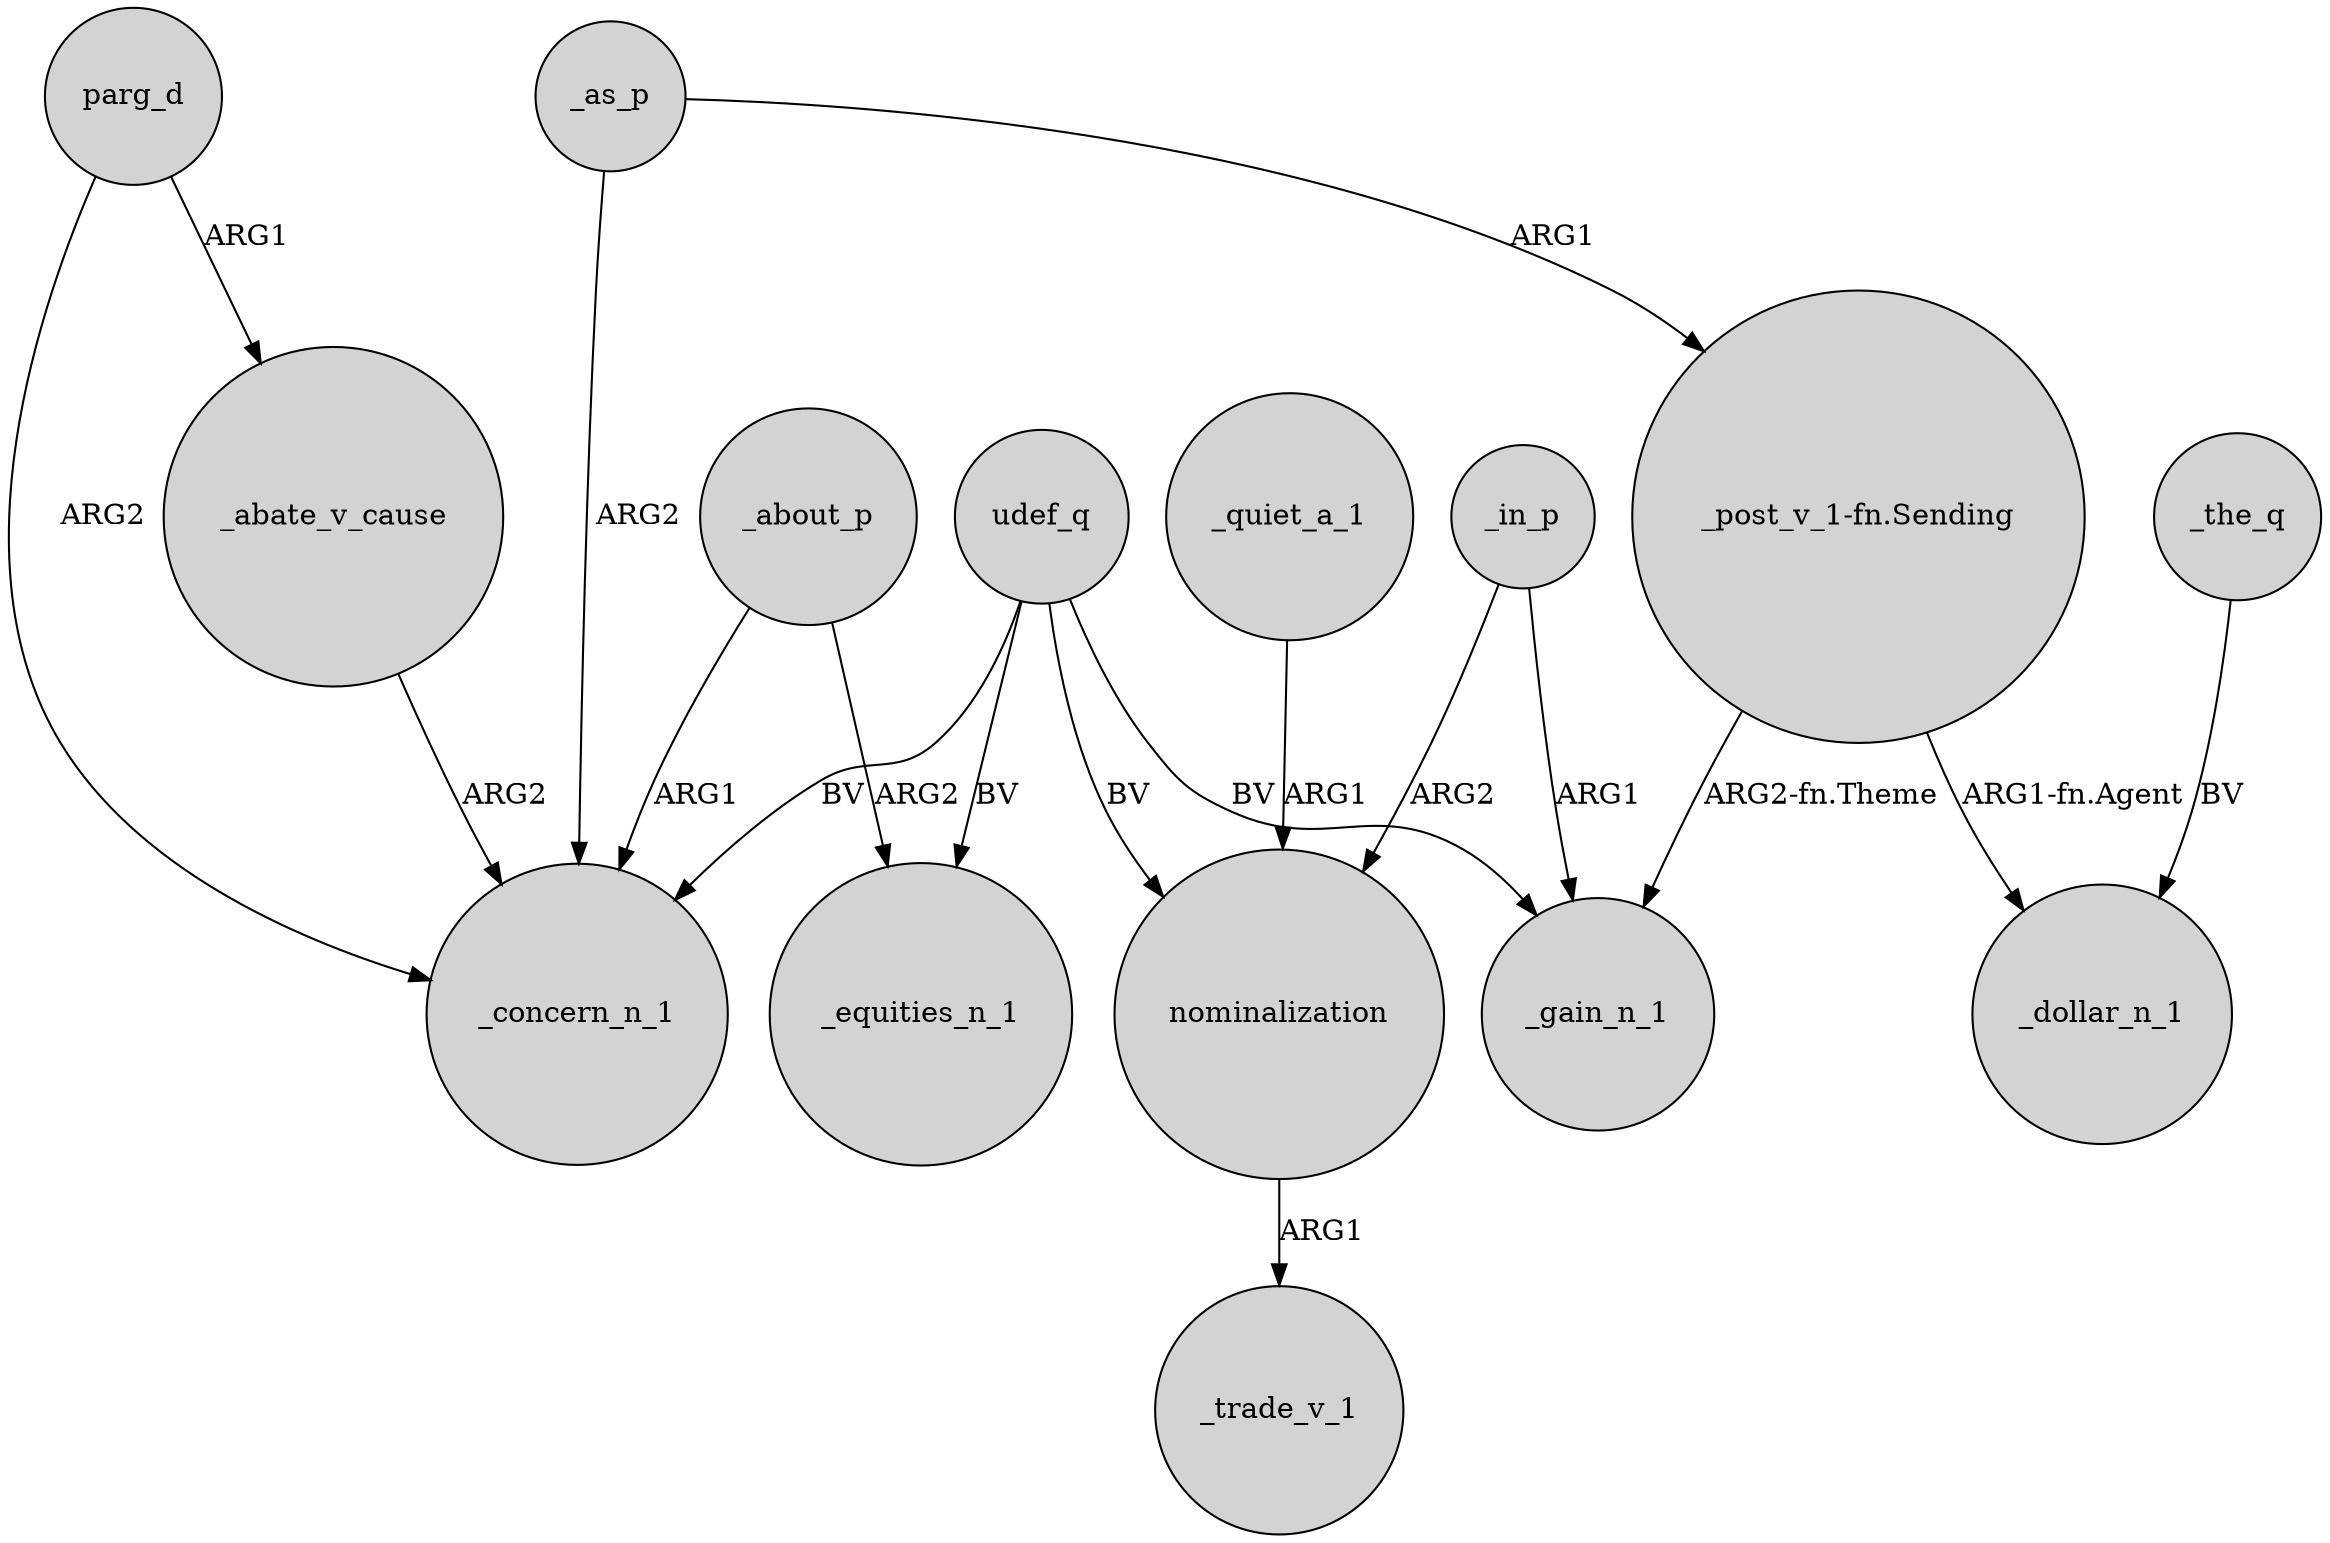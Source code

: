 digraph {
	node [shape=circle style=filled]
	udef_q -> _equities_n_1 [label=BV]
	_the_q -> _dollar_n_1 [label=BV]
	parg_d -> _concern_n_1 [label=ARG2]
	_quiet_a_1 -> nominalization [label=ARG1]
	"_post_v_1-fn.Sending" -> _gain_n_1 [label="ARG2-fn.Theme"]
	nominalization -> _trade_v_1 [label=ARG1]
	udef_q -> _concern_n_1 [label=BV]
	_in_p -> nominalization [label=ARG2]
	_about_p -> _concern_n_1 [label=ARG1]
	_about_p -> _equities_n_1 [label=ARG2]
	udef_q -> _gain_n_1 [label=BV]
	parg_d -> _abate_v_cause [label=ARG1]
	_abate_v_cause -> _concern_n_1 [label=ARG2]
	udef_q -> nominalization [label=BV]
	_as_p -> _concern_n_1 [label=ARG2]
	_as_p -> "_post_v_1-fn.Sending" [label=ARG1]
	"_post_v_1-fn.Sending" -> _dollar_n_1 [label="ARG1-fn.Agent"]
	_in_p -> _gain_n_1 [label=ARG1]
}

